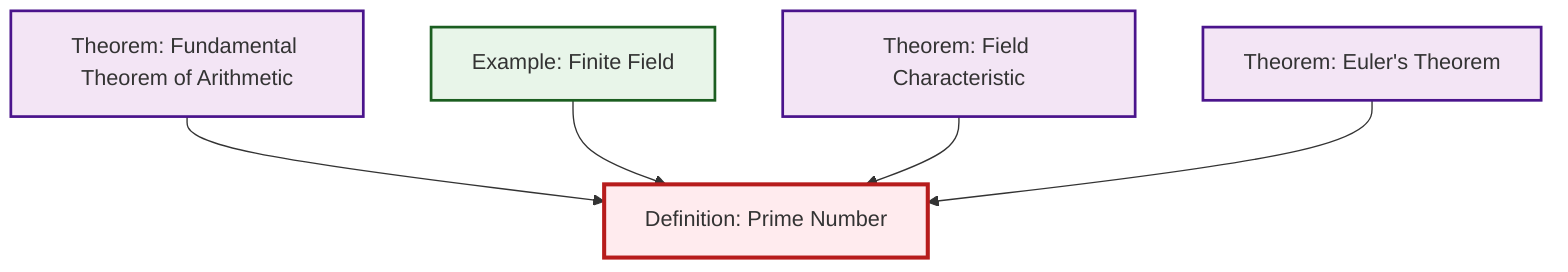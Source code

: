 graph TD
    classDef definition fill:#e1f5fe,stroke:#01579b,stroke-width:2px
    classDef theorem fill:#f3e5f5,stroke:#4a148c,stroke-width:2px
    classDef axiom fill:#fff3e0,stroke:#e65100,stroke-width:2px
    classDef example fill:#e8f5e9,stroke:#1b5e20,stroke-width:2px
    classDef current fill:#ffebee,stroke:#b71c1c,stroke-width:3px
    thm-field-characteristic["Theorem: Field Characteristic"]:::theorem
    def-prime["Definition: Prime Number"]:::definition
    ex-finite-field["Example: Finite Field"]:::example
    thm-fundamental-arithmetic["Theorem: Fundamental Theorem of Arithmetic"]:::theorem
    thm-euler["Theorem: Euler's Theorem"]:::theorem
    thm-fundamental-arithmetic --> def-prime
    ex-finite-field --> def-prime
    thm-field-characteristic --> def-prime
    thm-euler --> def-prime
    class def-prime current